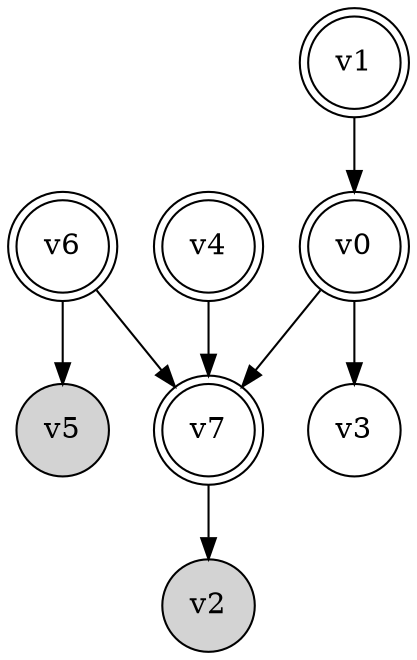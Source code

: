 digraph {
	rankdir=TD
	v0 [shape=doublecircle]
	v1 [shape=doublecircle]
	v2 [shape=circle style=filled]
	v3 [shape=circle]
	v4 [shape=doublecircle]
	v5 [shape=circle style=filled]
	v6 [shape=doublecircle]
	v7 [shape=doublecircle]
	v0 -> v7
	v0 -> v3
	v1 -> v0
	v4 -> v7
	v6 -> v7
	v6 -> v5
	v7 -> v2
}
